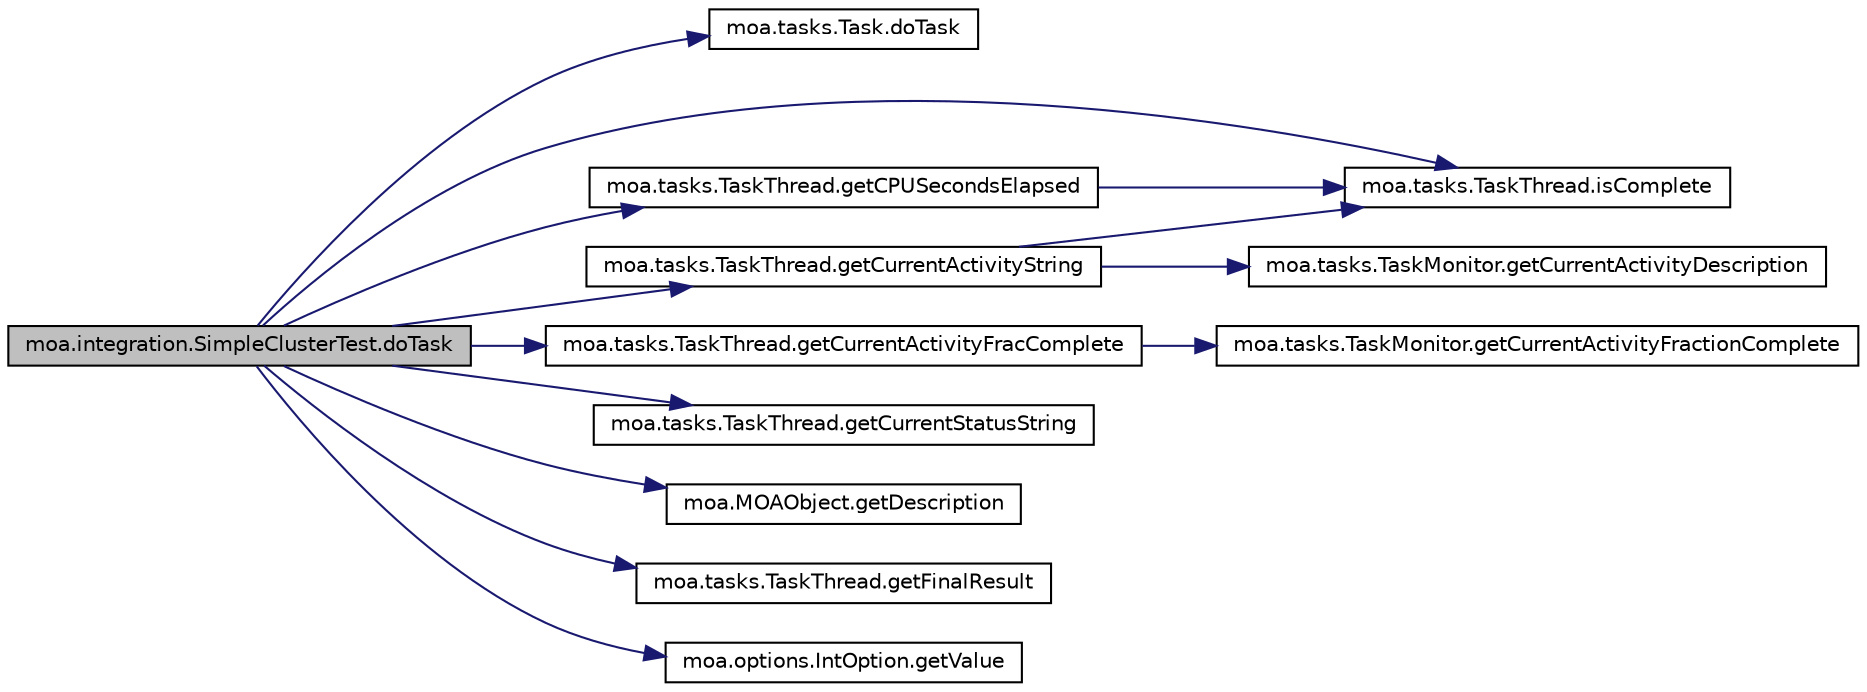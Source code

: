 digraph G
{
  edge [fontname="Helvetica",fontsize="10",labelfontname="Helvetica",labelfontsize="10"];
  node [fontname="Helvetica",fontsize="10",shape=record];
  rankdir=LR;
  Node1 [label="moa.integration.SimpleClusterTest.doTask",height=0.2,width=0.4,color="black", fillcolor="grey75", style="filled" fontcolor="black"];
  Node1 -> Node2 [color="midnightblue",fontsize="10",style="solid",fontname="Helvetica"];
  Node2 [label="moa.tasks.Task.doTask",height=0.2,width=0.4,color="black", fillcolor="white", style="filled",URL="$interfacemoa_1_1tasks_1_1Task.html#a10807eaa1d4d05b188f6f7de99d0efbe",tooltip="This method performs this task, when TaskMonitor and ObjectRepository are no needed..."];
  Node1 -> Node3 [color="midnightblue",fontsize="10",style="solid",fontname="Helvetica"];
  Node3 [label="moa.tasks.TaskThread.getCPUSecondsElapsed",height=0.2,width=0.4,color="black", fillcolor="white", style="filled",URL="$classmoa_1_1tasks_1_1TaskThread.html#a7ee7dd9bcc553f1793c8269e76a37d7f"];
  Node3 -> Node4 [color="midnightblue",fontsize="10",style="solid",fontname="Helvetica"];
  Node4 [label="moa.tasks.TaskThread.isComplete",height=0.2,width=0.4,color="black", fillcolor="white", style="filled",URL="$classmoa_1_1tasks_1_1TaskThread.html#ab7be27d49b04204985d254ee51a3eb7b"];
  Node1 -> Node5 [color="midnightblue",fontsize="10",style="solid",fontname="Helvetica"];
  Node5 [label="moa.tasks.TaskThread.getCurrentActivityFracComplete",height=0.2,width=0.4,color="black", fillcolor="white", style="filled",URL="$classmoa_1_1tasks_1_1TaskThread.html#aa16a3cb6976a7cdc5b2c765f2731ae3b"];
  Node5 -> Node6 [color="midnightblue",fontsize="10",style="solid",fontname="Helvetica"];
  Node6 [label="moa.tasks.TaskMonitor.getCurrentActivityFractionComplete",height=0.2,width=0.4,color="black", fillcolor="white", style="filled",URL="$interfacemoa_1_1tasks_1_1TaskMonitor.html#a46b980aaa2bb8de7a23c24916b31e843",tooltip="Gets the percentage done of the current activity."];
  Node1 -> Node7 [color="midnightblue",fontsize="10",style="solid",fontname="Helvetica"];
  Node7 [label="moa.tasks.TaskThread.getCurrentActivityString",height=0.2,width=0.4,color="black", fillcolor="white", style="filled",URL="$classmoa_1_1tasks_1_1TaskThread.html#a52c37a9821d9ed81fcc7d6fafc6d2bd2"];
  Node7 -> Node8 [color="midnightblue",fontsize="10",style="solid",fontname="Helvetica"];
  Node8 [label="moa.tasks.TaskMonitor.getCurrentActivityDescription",height=0.2,width=0.4,color="black", fillcolor="white", style="filled",URL="$interfacemoa_1_1tasks_1_1TaskMonitor.html#ad5a9c248fc2506cc2a74b663e2511c63",tooltip="Gets the description of the current activity."];
  Node7 -> Node4 [color="midnightblue",fontsize="10",style="solid",fontname="Helvetica"];
  Node1 -> Node9 [color="midnightblue",fontsize="10",style="solid",fontname="Helvetica"];
  Node9 [label="moa.tasks.TaskThread.getCurrentStatusString",height=0.2,width=0.4,color="black", fillcolor="white", style="filled",URL="$classmoa_1_1tasks_1_1TaskThread.html#a443dd2bbf846fdc197643700b709a057"];
  Node1 -> Node10 [color="midnightblue",fontsize="10",style="solid",fontname="Helvetica"];
  Node10 [label="moa.MOAObject.getDescription",height=0.2,width=0.4,color="black", fillcolor="white", style="filled",URL="$interfacemoa_1_1MOAObject.html#afdaf5098f1fe6c852018ce64c28e17f5",tooltip="Returns a string representation of this object."];
  Node1 -> Node11 [color="midnightblue",fontsize="10",style="solid",fontname="Helvetica"];
  Node11 [label="moa.tasks.TaskThread.getFinalResult",height=0.2,width=0.4,color="black", fillcolor="white", style="filled",URL="$classmoa_1_1tasks_1_1TaskThread.html#a7c7fb4d3426dfe208dd5c8972f74eb49"];
  Node1 -> Node12 [color="midnightblue",fontsize="10",style="solid",fontname="Helvetica"];
  Node12 [label="moa.options.IntOption.getValue",height=0.2,width=0.4,color="black", fillcolor="white", style="filled",URL="$classmoa_1_1options_1_1IntOption.html#affae8787274b44ab7616d46b8d6c831a"];
  Node1 -> Node4 [color="midnightblue",fontsize="10",style="solid",fontname="Helvetica"];
}
